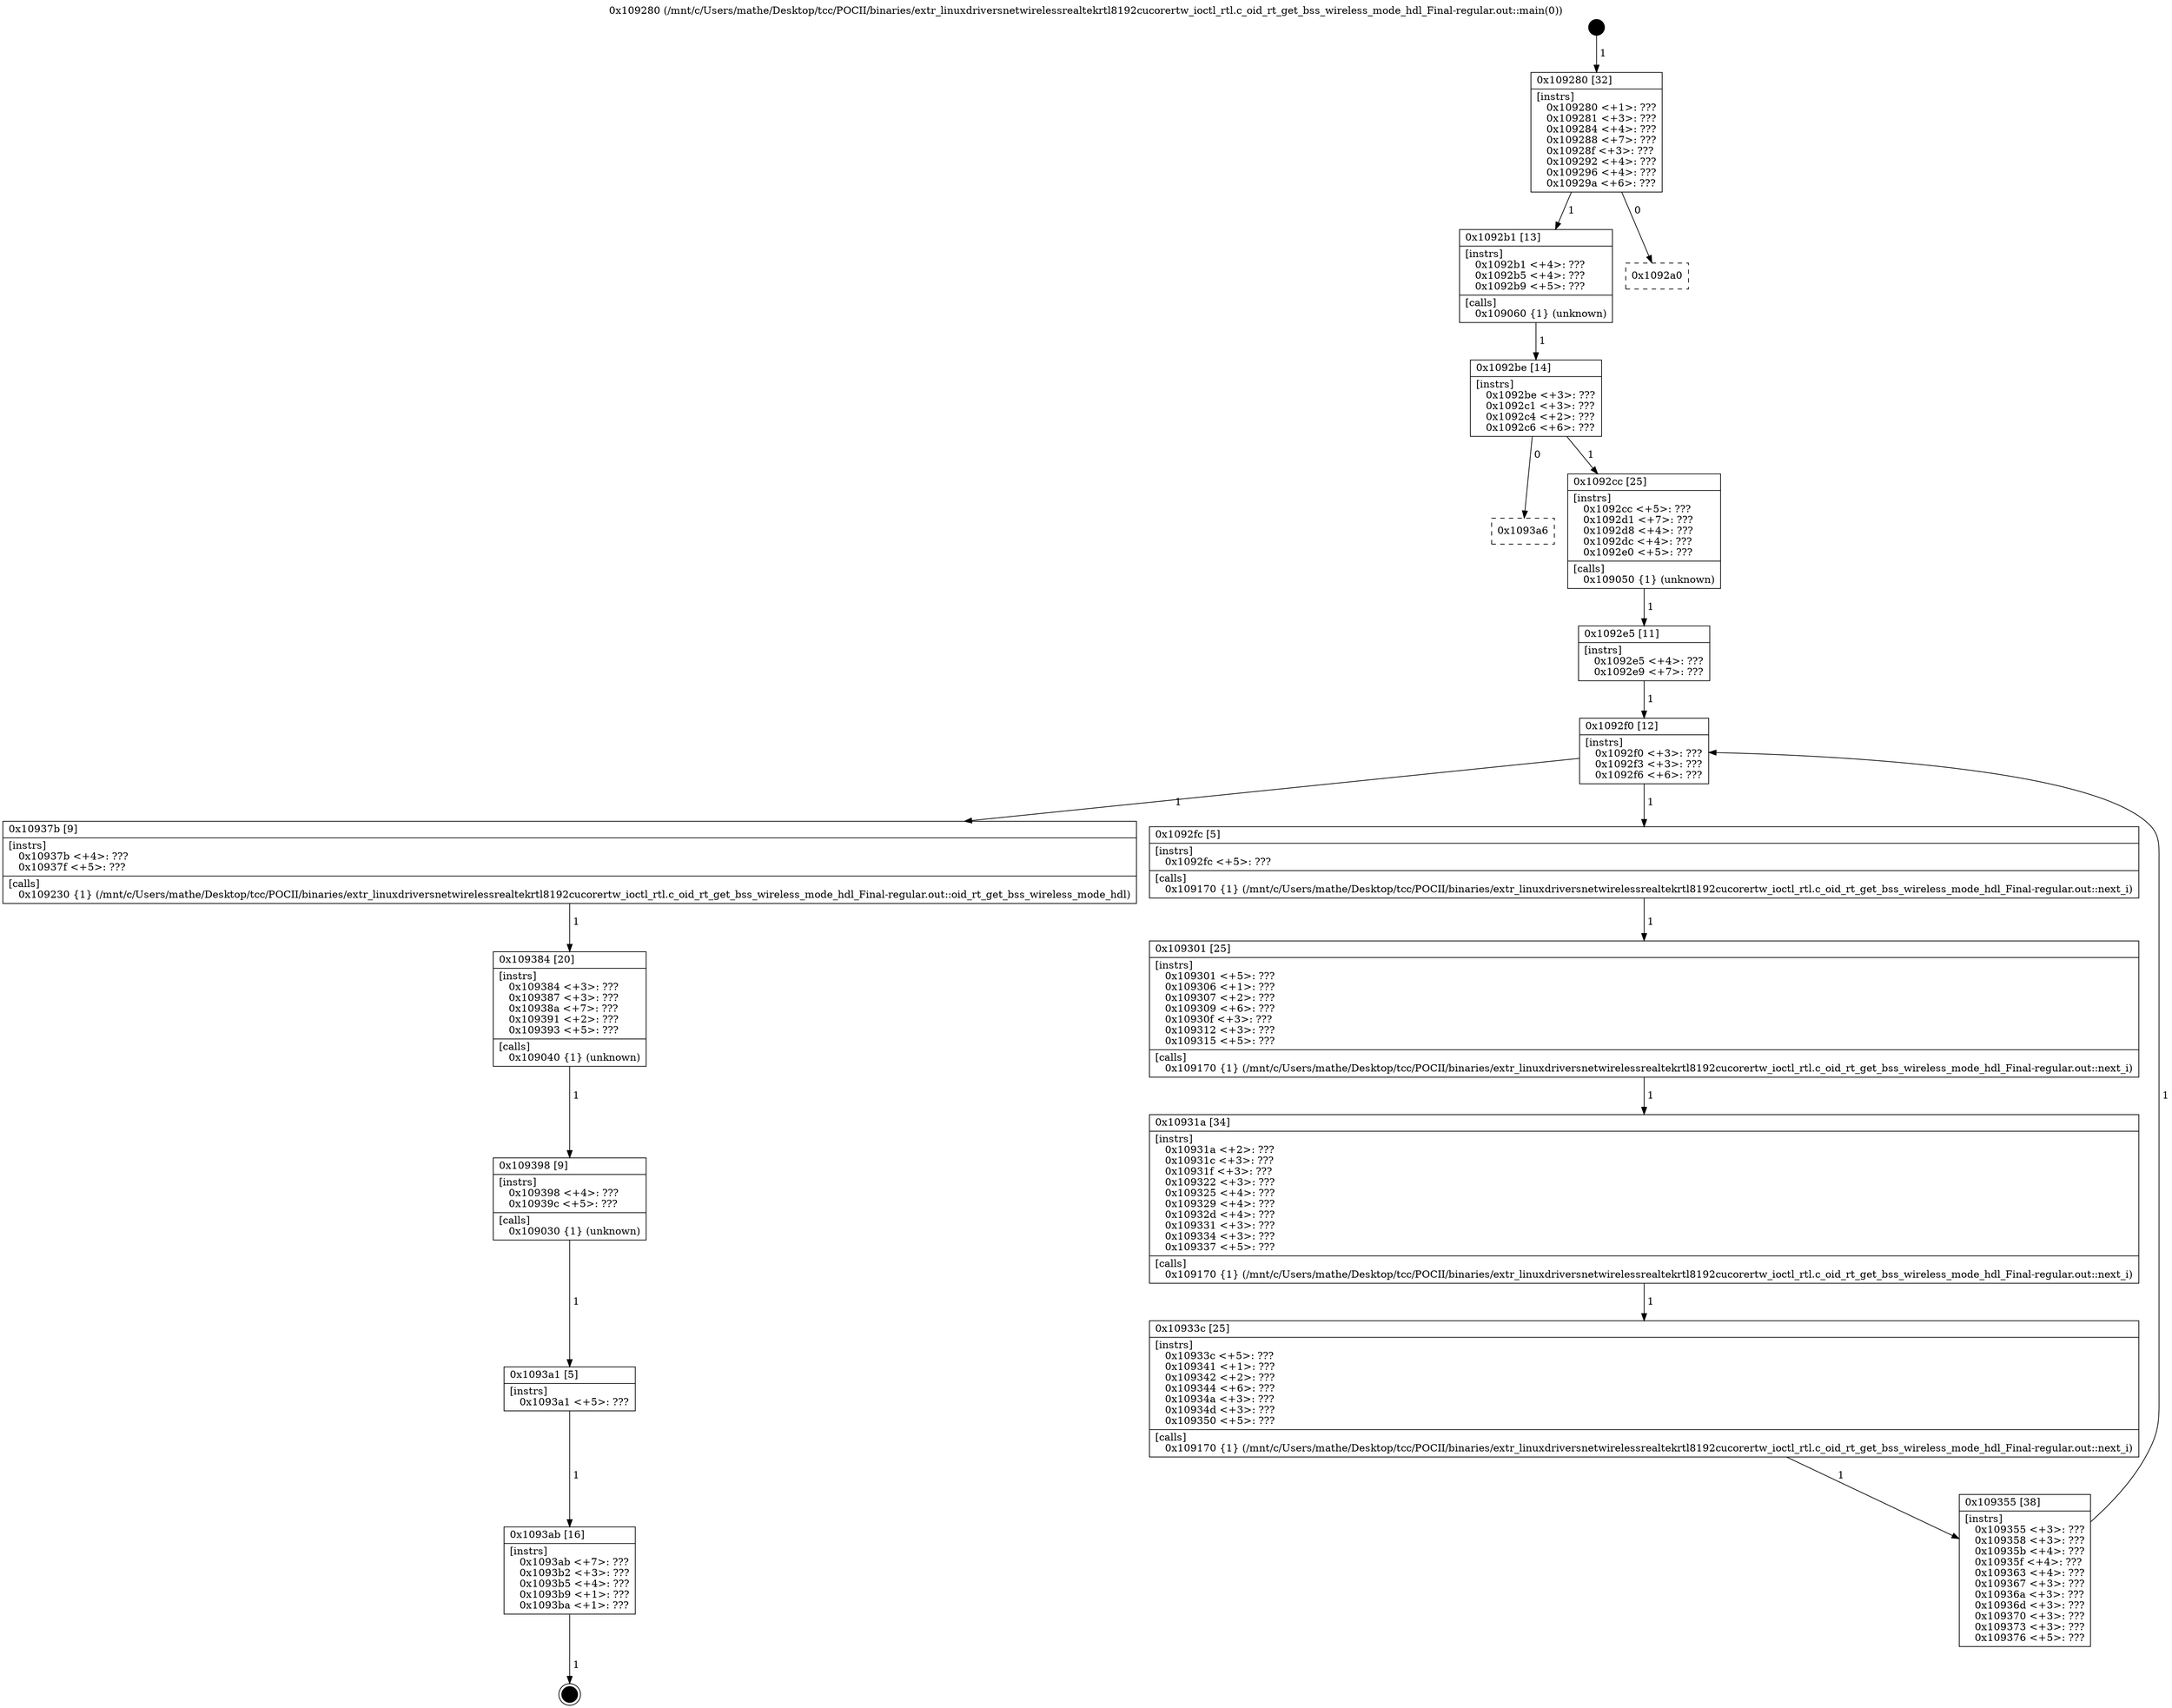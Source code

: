 digraph "0x109280" {
  label = "0x109280 (/mnt/c/Users/mathe/Desktop/tcc/POCII/binaries/extr_linuxdriversnetwirelessrealtekrtl8192cucorertw_ioctl_rtl.c_oid_rt_get_bss_wireless_mode_hdl_Final-regular.out::main(0))"
  labelloc = "t"
  node[shape=record]

  Entry [label="",width=0.3,height=0.3,shape=circle,fillcolor=black,style=filled]
  "0x109280" [label="{
     0x109280 [32]\l
     | [instrs]\l
     &nbsp;&nbsp;0x109280 \<+1\>: ???\l
     &nbsp;&nbsp;0x109281 \<+3\>: ???\l
     &nbsp;&nbsp;0x109284 \<+4\>: ???\l
     &nbsp;&nbsp;0x109288 \<+7\>: ???\l
     &nbsp;&nbsp;0x10928f \<+3\>: ???\l
     &nbsp;&nbsp;0x109292 \<+4\>: ???\l
     &nbsp;&nbsp;0x109296 \<+4\>: ???\l
     &nbsp;&nbsp;0x10929a \<+6\>: ???\l
  }"]
  "0x1092b1" [label="{
     0x1092b1 [13]\l
     | [instrs]\l
     &nbsp;&nbsp;0x1092b1 \<+4\>: ???\l
     &nbsp;&nbsp;0x1092b5 \<+4\>: ???\l
     &nbsp;&nbsp;0x1092b9 \<+5\>: ???\l
     | [calls]\l
     &nbsp;&nbsp;0x109060 \{1\} (unknown)\l
  }"]
  "0x1092a0" [label="{
     0x1092a0\l
  }", style=dashed]
  "0x1092be" [label="{
     0x1092be [14]\l
     | [instrs]\l
     &nbsp;&nbsp;0x1092be \<+3\>: ???\l
     &nbsp;&nbsp;0x1092c1 \<+3\>: ???\l
     &nbsp;&nbsp;0x1092c4 \<+2\>: ???\l
     &nbsp;&nbsp;0x1092c6 \<+6\>: ???\l
  }"]
  "0x1093a6" [label="{
     0x1093a6\l
  }", style=dashed]
  "0x1092cc" [label="{
     0x1092cc [25]\l
     | [instrs]\l
     &nbsp;&nbsp;0x1092cc \<+5\>: ???\l
     &nbsp;&nbsp;0x1092d1 \<+7\>: ???\l
     &nbsp;&nbsp;0x1092d8 \<+4\>: ???\l
     &nbsp;&nbsp;0x1092dc \<+4\>: ???\l
     &nbsp;&nbsp;0x1092e0 \<+5\>: ???\l
     | [calls]\l
     &nbsp;&nbsp;0x109050 \{1\} (unknown)\l
  }"]
  Exit [label="",width=0.3,height=0.3,shape=circle,fillcolor=black,style=filled,peripheries=2]
  "0x1092f0" [label="{
     0x1092f0 [12]\l
     | [instrs]\l
     &nbsp;&nbsp;0x1092f0 \<+3\>: ???\l
     &nbsp;&nbsp;0x1092f3 \<+3\>: ???\l
     &nbsp;&nbsp;0x1092f6 \<+6\>: ???\l
  }"]
  "0x10937b" [label="{
     0x10937b [9]\l
     | [instrs]\l
     &nbsp;&nbsp;0x10937b \<+4\>: ???\l
     &nbsp;&nbsp;0x10937f \<+5\>: ???\l
     | [calls]\l
     &nbsp;&nbsp;0x109230 \{1\} (/mnt/c/Users/mathe/Desktop/tcc/POCII/binaries/extr_linuxdriversnetwirelessrealtekrtl8192cucorertw_ioctl_rtl.c_oid_rt_get_bss_wireless_mode_hdl_Final-regular.out::oid_rt_get_bss_wireless_mode_hdl)\l
  }"]
  "0x1092fc" [label="{
     0x1092fc [5]\l
     | [instrs]\l
     &nbsp;&nbsp;0x1092fc \<+5\>: ???\l
     | [calls]\l
     &nbsp;&nbsp;0x109170 \{1\} (/mnt/c/Users/mathe/Desktop/tcc/POCII/binaries/extr_linuxdriversnetwirelessrealtekrtl8192cucorertw_ioctl_rtl.c_oid_rt_get_bss_wireless_mode_hdl_Final-regular.out::next_i)\l
  }"]
  "0x109301" [label="{
     0x109301 [25]\l
     | [instrs]\l
     &nbsp;&nbsp;0x109301 \<+5\>: ???\l
     &nbsp;&nbsp;0x109306 \<+1\>: ???\l
     &nbsp;&nbsp;0x109307 \<+2\>: ???\l
     &nbsp;&nbsp;0x109309 \<+6\>: ???\l
     &nbsp;&nbsp;0x10930f \<+3\>: ???\l
     &nbsp;&nbsp;0x109312 \<+3\>: ???\l
     &nbsp;&nbsp;0x109315 \<+5\>: ???\l
     | [calls]\l
     &nbsp;&nbsp;0x109170 \{1\} (/mnt/c/Users/mathe/Desktop/tcc/POCII/binaries/extr_linuxdriversnetwirelessrealtekrtl8192cucorertw_ioctl_rtl.c_oid_rt_get_bss_wireless_mode_hdl_Final-regular.out::next_i)\l
  }"]
  "0x10931a" [label="{
     0x10931a [34]\l
     | [instrs]\l
     &nbsp;&nbsp;0x10931a \<+2\>: ???\l
     &nbsp;&nbsp;0x10931c \<+3\>: ???\l
     &nbsp;&nbsp;0x10931f \<+3\>: ???\l
     &nbsp;&nbsp;0x109322 \<+3\>: ???\l
     &nbsp;&nbsp;0x109325 \<+4\>: ???\l
     &nbsp;&nbsp;0x109329 \<+4\>: ???\l
     &nbsp;&nbsp;0x10932d \<+4\>: ???\l
     &nbsp;&nbsp;0x109331 \<+3\>: ???\l
     &nbsp;&nbsp;0x109334 \<+3\>: ???\l
     &nbsp;&nbsp;0x109337 \<+5\>: ???\l
     | [calls]\l
     &nbsp;&nbsp;0x109170 \{1\} (/mnt/c/Users/mathe/Desktop/tcc/POCII/binaries/extr_linuxdriversnetwirelessrealtekrtl8192cucorertw_ioctl_rtl.c_oid_rt_get_bss_wireless_mode_hdl_Final-regular.out::next_i)\l
  }"]
  "0x10933c" [label="{
     0x10933c [25]\l
     | [instrs]\l
     &nbsp;&nbsp;0x10933c \<+5\>: ???\l
     &nbsp;&nbsp;0x109341 \<+1\>: ???\l
     &nbsp;&nbsp;0x109342 \<+2\>: ???\l
     &nbsp;&nbsp;0x109344 \<+6\>: ???\l
     &nbsp;&nbsp;0x10934a \<+3\>: ???\l
     &nbsp;&nbsp;0x10934d \<+3\>: ???\l
     &nbsp;&nbsp;0x109350 \<+5\>: ???\l
     | [calls]\l
     &nbsp;&nbsp;0x109170 \{1\} (/mnt/c/Users/mathe/Desktop/tcc/POCII/binaries/extr_linuxdriversnetwirelessrealtekrtl8192cucorertw_ioctl_rtl.c_oid_rt_get_bss_wireless_mode_hdl_Final-regular.out::next_i)\l
  }"]
  "0x109355" [label="{
     0x109355 [38]\l
     | [instrs]\l
     &nbsp;&nbsp;0x109355 \<+3\>: ???\l
     &nbsp;&nbsp;0x109358 \<+3\>: ???\l
     &nbsp;&nbsp;0x10935b \<+4\>: ???\l
     &nbsp;&nbsp;0x10935f \<+4\>: ???\l
     &nbsp;&nbsp;0x109363 \<+4\>: ???\l
     &nbsp;&nbsp;0x109367 \<+3\>: ???\l
     &nbsp;&nbsp;0x10936a \<+3\>: ???\l
     &nbsp;&nbsp;0x10936d \<+3\>: ???\l
     &nbsp;&nbsp;0x109370 \<+3\>: ???\l
     &nbsp;&nbsp;0x109373 \<+3\>: ???\l
     &nbsp;&nbsp;0x109376 \<+5\>: ???\l
  }"]
  "0x1092e5" [label="{
     0x1092e5 [11]\l
     | [instrs]\l
     &nbsp;&nbsp;0x1092e5 \<+4\>: ???\l
     &nbsp;&nbsp;0x1092e9 \<+7\>: ???\l
  }"]
  "0x109384" [label="{
     0x109384 [20]\l
     | [instrs]\l
     &nbsp;&nbsp;0x109384 \<+3\>: ???\l
     &nbsp;&nbsp;0x109387 \<+3\>: ???\l
     &nbsp;&nbsp;0x10938a \<+7\>: ???\l
     &nbsp;&nbsp;0x109391 \<+2\>: ???\l
     &nbsp;&nbsp;0x109393 \<+5\>: ???\l
     | [calls]\l
     &nbsp;&nbsp;0x109040 \{1\} (unknown)\l
  }"]
  "0x109398" [label="{
     0x109398 [9]\l
     | [instrs]\l
     &nbsp;&nbsp;0x109398 \<+4\>: ???\l
     &nbsp;&nbsp;0x10939c \<+5\>: ???\l
     | [calls]\l
     &nbsp;&nbsp;0x109030 \{1\} (unknown)\l
  }"]
  "0x1093a1" [label="{
     0x1093a1 [5]\l
     | [instrs]\l
     &nbsp;&nbsp;0x1093a1 \<+5\>: ???\l
  }"]
  "0x1093ab" [label="{
     0x1093ab [16]\l
     | [instrs]\l
     &nbsp;&nbsp;0x1093ab \<+7\>: ???\l
     &nbsp;&nbsp;0x1093b2 \<+3\>: ???\l
     &nbsp;&nbsp;0x1093b5 \<+4\>: ???\l
     &nbsp;&nbsp;0x1093b9 \<+1\>: ???\l
     &nbsp;&nbsp;0x1093ba \<+1\>: ???\l
  }"]
  Entry -> "0x109280" [label=" 1"]
  "0x109280" -> "0x1092b1" [label=" 1"]
  "0x109280" -> "0x1092a0" [label=" 0"]
  "0x1092b1" -> "0x1092be" [label=" 1"]
  "0x1092be" -> "0x1093a6" [label=" 0"]
  "0x1092be" -> "0x1092cc" [label=" 1"]
  "0x1093ab" -> Exit [label=" 1"]
  "0x1092cc" -> "0x1092e5" [label=" 1"]
  "0x1092f0" -> "0x10937b" [label=" 1"]
  "0x1092f0" -> "0x1092fc" [label=" 1"]
  "0x1092fc" -> "0x109301" [label=" 1"]
  "0x109301" -> "0x10931a" [label=" 1"]
  "0x10931a" -> "0x10933c" [label=" 1"]
  "0x10933c" -> "0x109355" [label=" 1"]
  "0x1092e5" -> "0x1092f0" [label=" 1"]
  "0x109355" -> "0x1092f0" [label=" 1"]
  "0x10937b" -> "0x109384" [label=" 1"]
  "0x109384" -> "0x109398" [label=" 1"]
  "0x109398" -> "0x1093a1" [label=" 1"]
  "0x1093a1" -> "0x1093ab" [label=" 1"]
}
